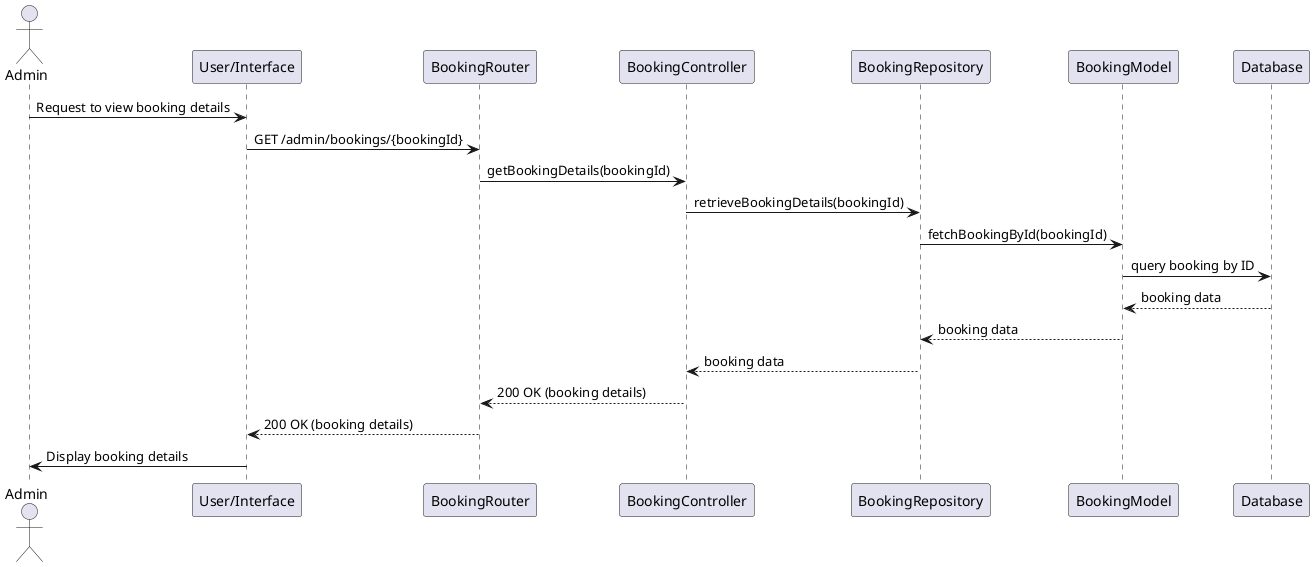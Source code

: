 @startuml
actor Admin
participant "User/Interface" as UI
participant "BookingRouter" as Router
participant "BookingController" as Controller
participant "BookingRepository" as Repository
participant "BookingModel" as BookingModel
participant "Database" as DB

Admin -> UI: Request to view booking details
UI -> Router: GET /admin/bookings/{bookingId}
Router -> Controller: getBookingDetails(bookingId)
Controller -> Repository: retrieveBookingDetails(bookingId)

Repository -> BookingModel: fetchBookingById(bookingId)
BookingModel -> DB: query booking by ID
DB --> BookingModel: booking data
BookingModel --> Repository: booking data
Repository --> Controller: booking data

Controller --> Router: 200 OK (booking details)
Router --> UI: 200 OK (booking details)
UI -> Admin: Display booking details
@enduml
